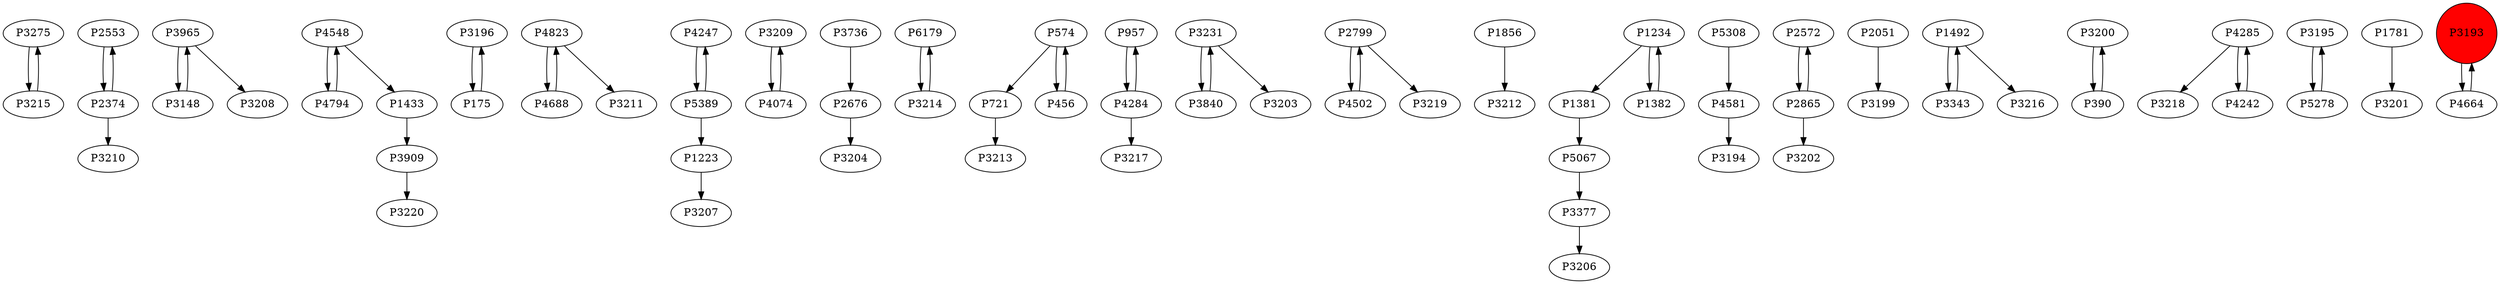 digraph {
	P3275 -> P3215
	P2553 -> P2374
	P3965 -> P3148
	P3148 -> P3965
	P3909 -> P3220
	P3196 -> P175
	P4823 -> P4688
	P4247 -> P5389
	P3209 -> P4074
	P3736 -> P2676
	P6179 -> P3214
	P574 -> P721
	P957 -> P4284
	P3231 -> P3840
	P4794 -> P4548
	P3214 -> P6179
	P2799 -> P4502
	P5389 -> P4247
	P574 -> P456
	P1856 -> P3212
	P3840 -> P3231
	P1381 -> P5067
	P175 -> P3196
	P1234 -> P1381
	P2374 -> P3210
	P4548 -> P4794
	P5308 -> P4581
	P1382 -> P1234
	P5389 -> P1223
	P2572 -> P2865
	P2051 -> P3199
	P1492 -> P3343
	P3377 -> P3206
	P4581 -> P3194
	P2799 -> P3219
	P4548 -> P1433
	P3965 -> P3208
	P3215 -> P3275
	P3200 -> P390
	P5067 -> P3377
	P390 -> P3200
	P4285 -> P3218
	P3195 -> P5278
	P1223 -> P3207
	P3231 -> P3203
	P5278 -> P3195
	P4074 -> P3209
	P1234 -> P1382
	P4688 -> P4823
	P721 -> P3213
	P2676 -> P3204
	P1781 -> P3201
	P4242 -> P4285
	P3193 -> P4664
	P4664 -> P3193
	P456 -> P574
	P2865 -> P3202
	P4823 -> P3211
	P2865 -> P2572
	P3343 -> P1492
	P4502 -> P2799
	P4285 -> P4242
	P2374 -> P2553
	P1433 -> P3909
	P4284 -> P957
	P4284 -> P3217
	P1492 -> P3216
	P3193 [shape=circle]
	P3193 [style=filled]
	P3193 [fillcolor=red]
}